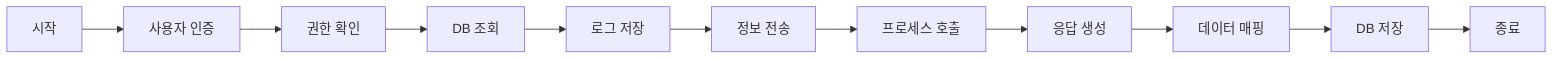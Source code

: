 graph LR
    A[시작] --> B[사용자 인증]
    B --> C[권한 확인]
    C --> D[DB 조회]
    D --> E[로그 저장]
    E --> F[정보 전송]
    F --> G[프로세스 호출]
    G --> H[응답 생성]
    H --> I[데이터 매핑]
    I --> J[DB 저장]
    J --> K[종료]
